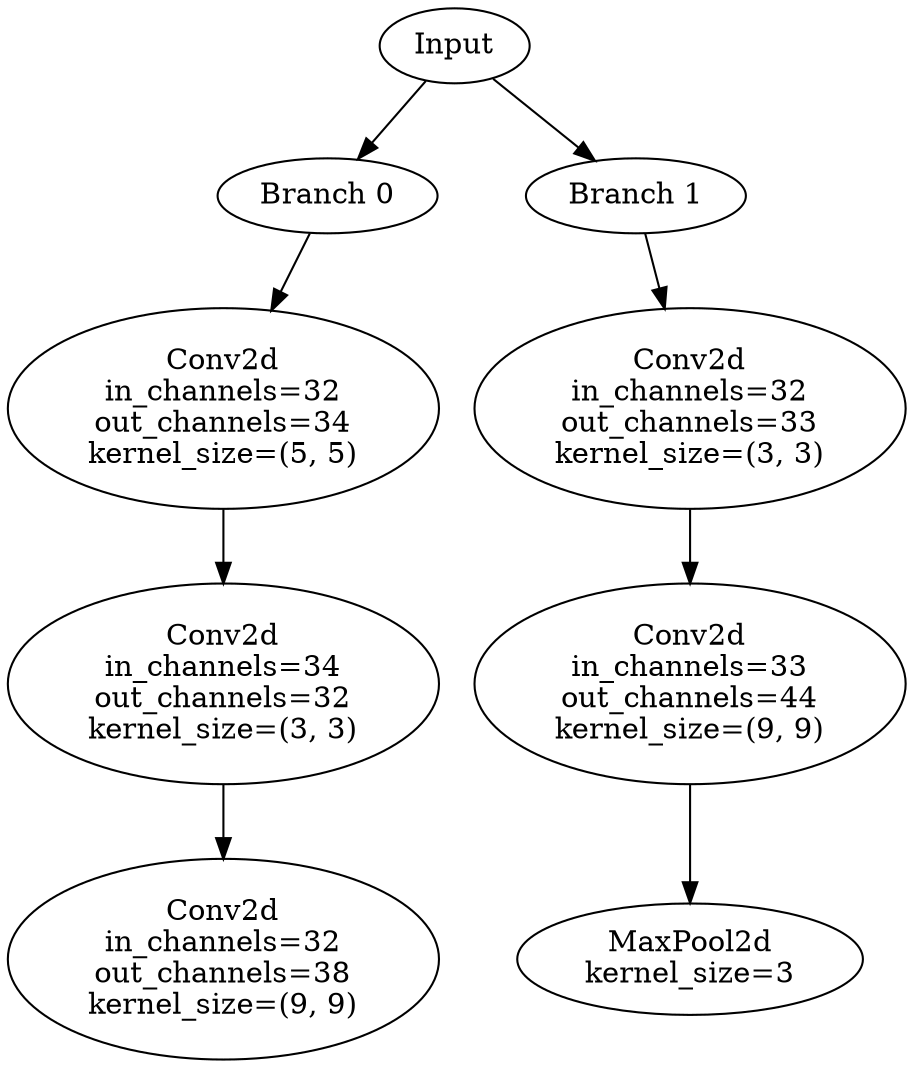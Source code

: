 // Inception Module - Coral 3
digraph {
	Input [label=Input]
	Branch_0 [label="Branch 0"]
	Input -> Branch_0
	Branch_0_Layer_0 [label="Conv2d
in_channels=32
out_channels=34
kernel_size=(5, 5)"]
	Branch_0 -> Branch_0_Layer_0
	Branch_0_Layer_1 [label="Conv2d
in_channels=34
out_channels=32
kernel_size=(3, 3)"]
	Branch_0_Layer_0 -> Branch_0_Layer_1
	Branch_0_Layer_2 [label="Conv2d
in_channels=32
out_channels=38
kernel_size=(9, 9)"]
	Branch_0_Layer_1 -> Branch_0_Layer_2
	Branch_1 [label="Branch 1"]
	Input -> Branch_1
	Branch_1_Layer_0 [label="Conv2d
in_channels=32
out_channels=33
kernel_size=(3, 3)"]
	Branch_1 -> Branch_1_Layer_0
	Branch_1_Layer_1 [label="Conv2d
in_channels=33
out_channels=44
kernel_size=(9, 9)"]
	Branch_1_Layer_0 -> Branch_1_Layer_1
	Branch_1_Layer_2 [label="MaxPool2d
kernel_size=3"]
	Branch_1_Layer_1 -> Branch_1_Layer_2
}
